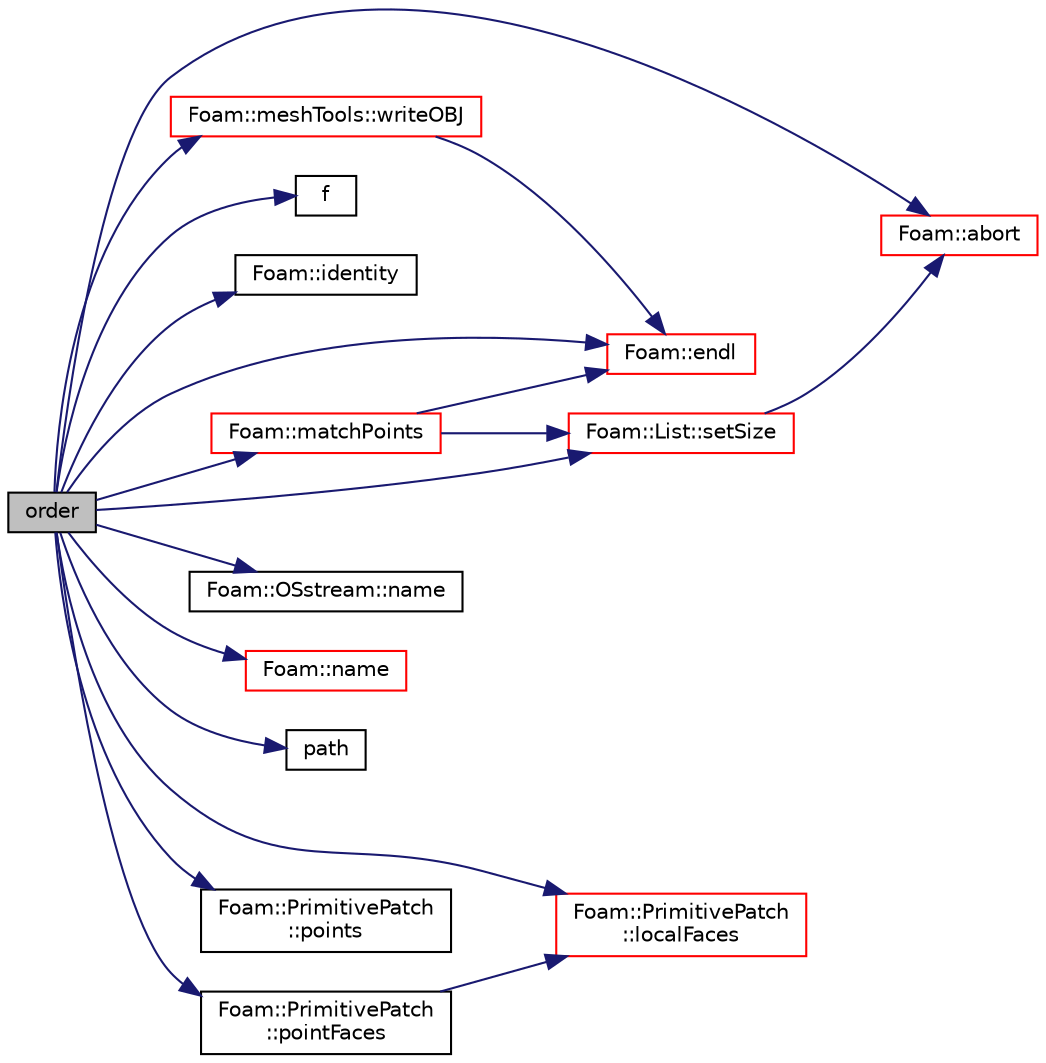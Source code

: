 digraph "order"
{
  bgcolor="transparent";
  edge [fontname="Helvetica",fontsize="10",labelfontname="Helvetica",labelfontsize="10"];
  node [fontname="Helvetica",fontsize="10",shape=record];
  rankdir="LR";
  Node1 [label="order",height=0.2,width=0.4,color="black", fillcolor="grey75", style="filled", fontcolor="black"];
  Node1 -> Node2 [color="midnightblue",fontsize="10",style="solid",fontname="Helvetica"];
  Node2 [label="Foam::abort",height=0.2,width=0.4,color="red",URL="$a10974.html#a447107a607d03e417307c203fa5fb44b"];
  Node1 -> Node3 [color="midnightblue",fontsize="10",style="solid",fontname="Helvetica"];
  Node3 [label="Foam::endl",height=0.2,width=0.4,color="red",URL="$a10974.html#a2db8fe02a0d3909e9351bb4275b23ce4",tooltip="Add newline and flush stream. "];
  Node1 -> Node4 [color="midnightblue",fontsize="10",style="solid",fontname="Helvetica"];
  Node4 [label="f",height=0.2,width=0.4,color="black",URL="$a04026.html#a888be93833ac7a23170555c69c690288"];
  Node1 -> Node5 [color="midnightblue",fontsize="10",style="solid",fontname="Helvetica"];
  Node5 [label="Foam::identity",height=0.2,width=0.4,color="black",URL="$a10974.html#a36af96cb841435845fffb4fe69208490",tooltip="Create identity map (map[i] == i) of given length. "];
  Node1 -> Node6 [color="midnightblue",fontsize="10",style="solid",fontname="Helvetica"];
  Node6 [label="Foam::PrimitivePatch\l::localFaces",height=0.2,width=0.4,color="red",URL="$a02011.html#af5aca3ce69275c80366bc8d5c0584da2",tooltip="Return patch faces addressing into local point list. "];
  Node1 -> Node7 [color="midnightblue",fontsize="10",style="solid",fontname="Helvetica"];
  Node7 [label="Foam::matchPoints",height=0.2,width=0.4,color="red",URL="$a10974.html#abc7cba30306098a4eaf18f508d39ea10",tooltip="Determine correspondence between pointFields. Gets passed. "];
  Node7 -> Node3 [color="midnightblue",fontsize="10",style="solid",fontname="Helvetica"];
  Node7 -> Node8 [color="midnightblue",fontsize="10",style="solid",fontname="Helvetica"];
  Node8 [label="Foam::List::setSize",height=0.2,width=0.4,color="red",URL="$a01391.html#aedb985ffeaf1bdbfeccc2a8730405703",tooltip="Reset size of List. "];
  Node8 -> Node2 [color="midnightblue",fontsize="10",style="solid",fontname="Helvetica"];
  Node1 -> Node9 [color="midnightblue",fontsize="10",style="solid",fontname="Helvetica"];
  Node9 [label="Foam::OSstream::name",height=0.2,width=0.4,color="black",URL="$a01773.html#ab27acd1d200f0d245337451aa2f31517",tooltip="Return the name of the stream. "];
  Node1 -> Node10 [color="midnightblue",fontsize="10",style="solid",fontname="Helvetica"];
  Node10 [label="Foam::name",height=0.2,width=0.4,color="red",URL="$a10974.html#adcb0df2bd4953cb6bb390272d8263c3a",tooltip="Return a string representation of a complex. "];
  Node1 -> Node11 [color="midnightblue",fontsize="10",style="solid",fontname="Helvetica"];
  Node11 [label="path",height=0.2,width=0.4,color="black",URL="$a04610.html#ad8adfaf80503dc99cbb14bf07bf1eb22"];
  Node1 -> Node12 [color="midnightblue",fontsize="10",style="solid",fontname="Helvetica"];
  Node12 [label="Foam::PrimitivePatch\l::pointFaces",height=0.2,width=0.4,color="black",URL="$a02011.html#a758f775d09e1be4cdd80daea4e402f55",tooltip="Return point-face addressing. "];
  Node12 -> Node6 [color="midnightblue",fontsize="10",style="solid",fontname="Helvetica"];
  Node1 -> Node13 [color="midnightblue",fontsize="10",style="solid",fontname="Helvetica"];
  Node13 [label="Foam::PrimitivePatch\l::points",height=0.2,width=0.4,color="black",URL="$a02011.html#a1f42f31bcf706357682dcf097255b544",tooltip="Return reference to global points. "];
  Node1 -> Node8 [color="midnightblue",fontsize="10",style="solid",fontname="Helvetica"];
  Node1 -> Node14 [color="midnightblue",fontsize="10",style="solid",fontname="Helvetica"];
  Node14 [label="Foam::meshTools::writeOBJ",height=0.2,width=0.4,color="red",URL="$a11030.html#afd76c6ccc8ee4a5957f0232218167c17",tooltip="Write obj representation of point. "];
  Node14 -> Node3 [color="midnightblue",fontsize="10",style="solid",fontname="Helvetica"];
}
